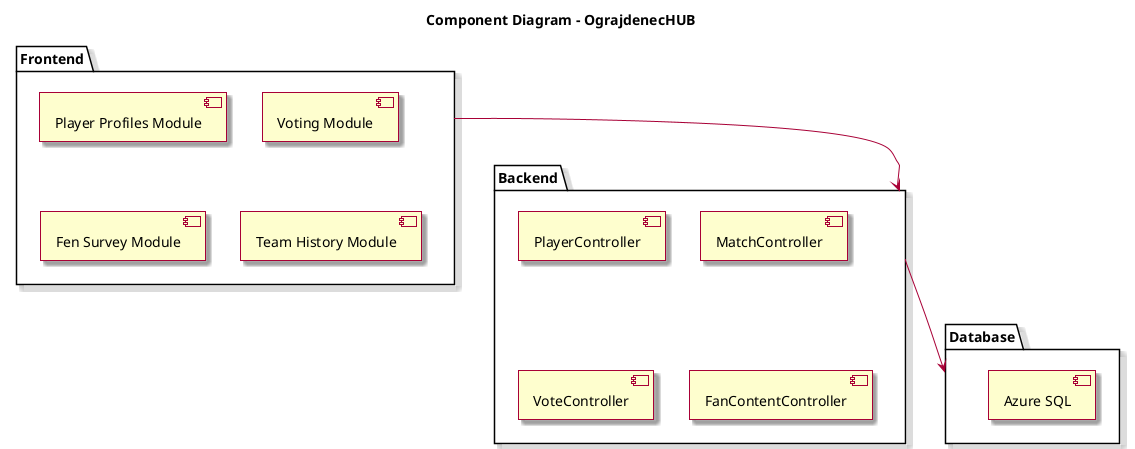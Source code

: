 @startuml
skin rose
title Component Diagram - OgrajdenecHUB

package "Frontend" {
  [Player Profiles Module]
  [Voting Module]
  [Fen Survey Module]
  [Team History Module]
}

package "Backend" {
  [PlayerController]
  [MatchController]
  [VoteController]
  [FanContentController]
}

package "Database" {
  [Azure SQL]
}

[Frontend] --> [Backend]
[Backend] --> [Database]
@enduml
